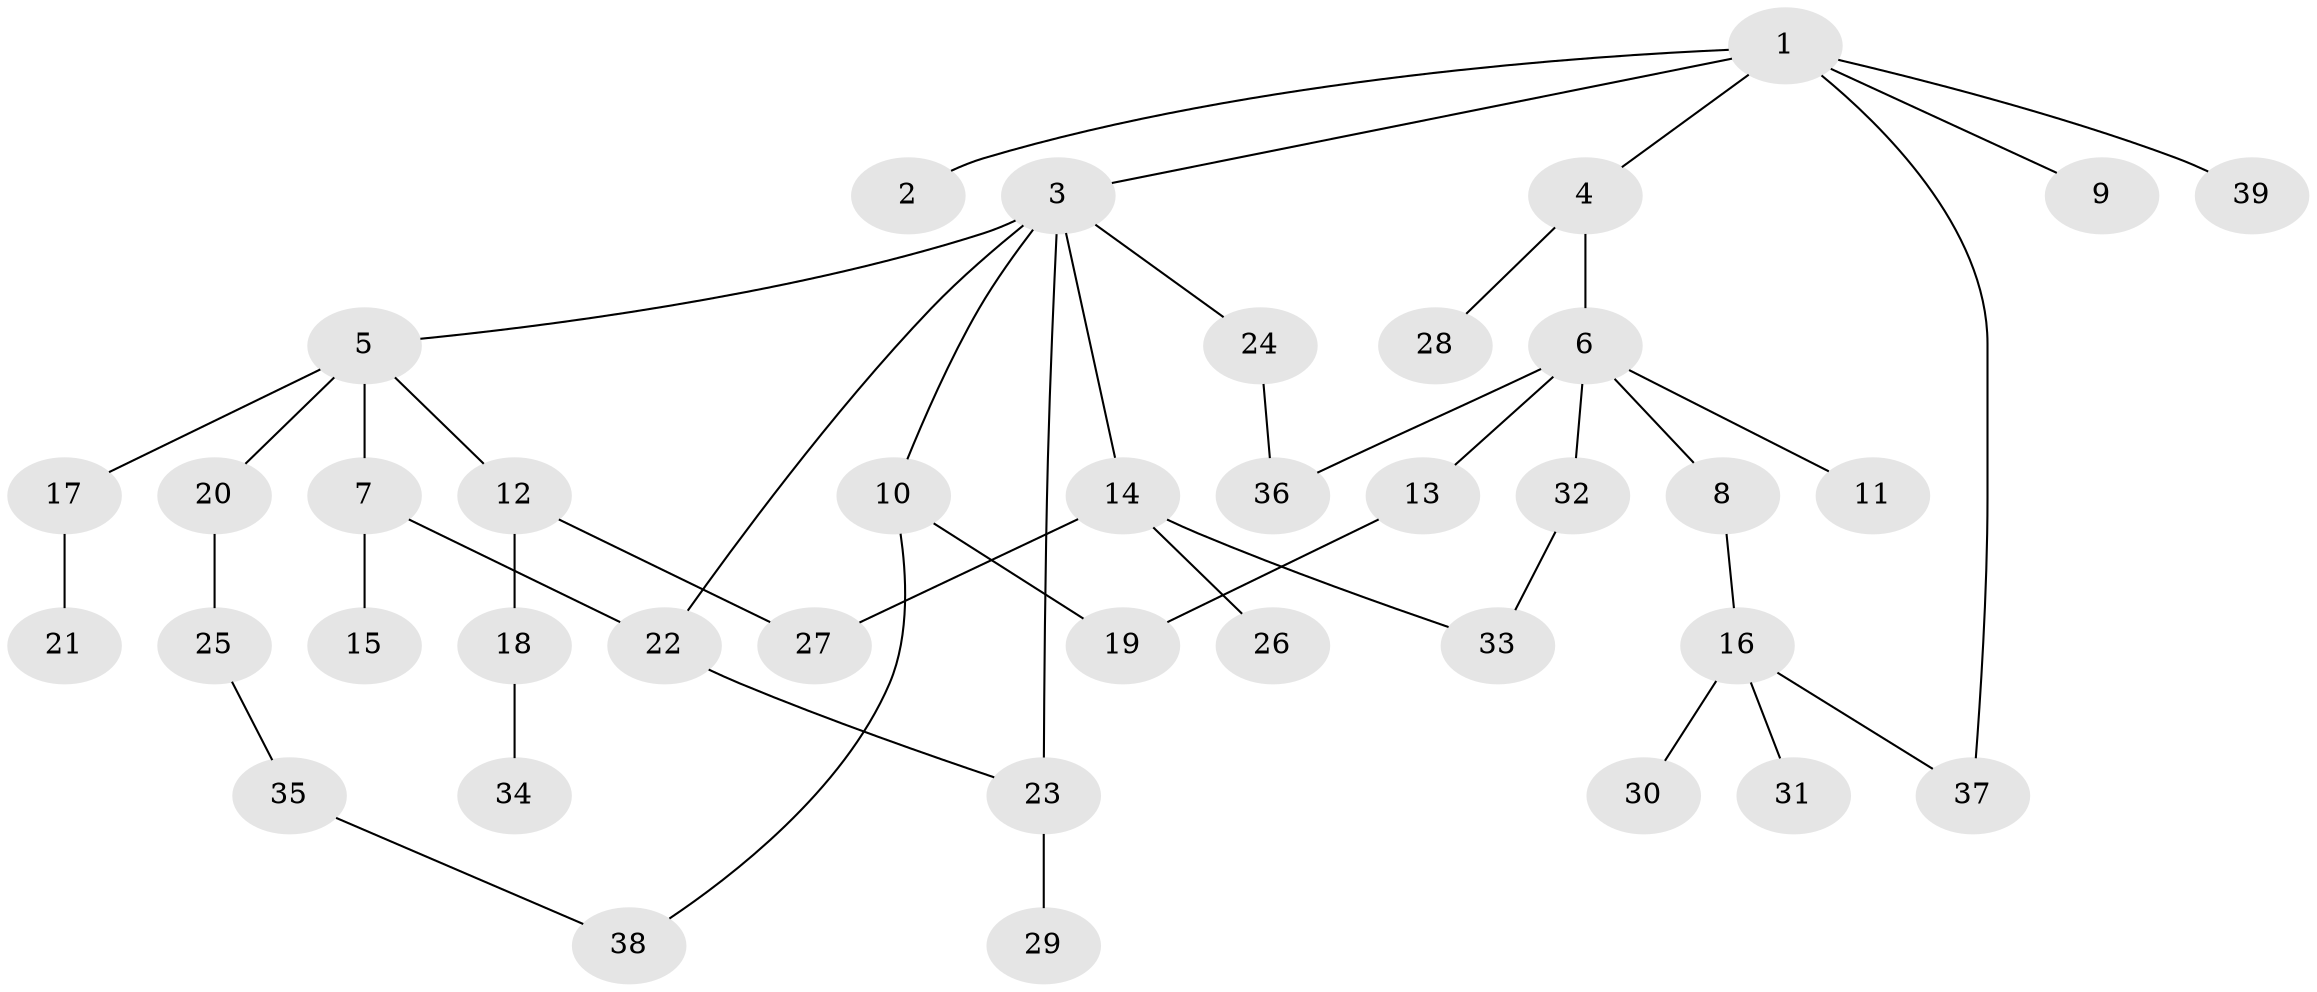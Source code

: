 // original degree distribution, {7: 0.02564102564102564, 2: 0.34615384615384615, 8: 0.01282051282051282, 4: 0.038461538461538464, 6: 0.01282051282051282, 3: 0.21794871794871795, 1: 0.34615384615384615}
// Generated by graph-tools (version 1.1) at 2025/34/03/09/25 02:34:28]
// undirected, 39 vertices, 46 edges
graph export_dot {
graph [start="1"]
  node [color=gray90,style=filled];
  1;
  2;
  3;
  4;
  5;
  6;
  7;
  8;
  9;
  10;
  11;
  12;
  13;
  14;
  15;
  16;
  17;
  18;
  19;
  20;
  21;
  22;
  23;
  24;
  25;
  26;
  27;
  28;
  29;
  30;
  31;
  32;
  33;
  34;
  35;
  36;
  37;
  38;
  39;
  1 -- 2 [weight=1.0];
  1 -- 3 [weight=1.0];
  1 -- 4 [weight=1.0];
  1 -- 9 [weight=1.0];
  1 -- 37 [weight=1.0];
  1 -- 39 [weight=1.0];
  3 -- 5 [weight=1.0];
  3 -- 10 [weight=1.0];
  3 -- 14 [weight=1.0];
  3 -- 22 [weight=1.0];
  3 -- 23 [weight=1.0];
  3 -- 24 [weight=1.0];
  4 -- 6 [weight=1.0];
  4 -- 28 [weight=1.0];
  5 -- 7 [weight=1.0];
  5 -- 12 [weight=1.0];
  5 -- 17 [weight=1.0];
  5 -- 20 [weight=1.0];
  6 -- 8 [weight=1.0];
  6 -- 11 [weight=1.0];
  6 -- 13 [weight=1.0];
  6 -- 32 [weight=1.0];
  6 -- 36 [weight=1.0];
  7 -- 15 [weight=2.0];
  7 -- 22 [weight=1.0];
  8 -- 16 [weight=1.0];
  10 -- 19 [weight=1.0];
  10 -- 38 [weight=1.0];
  12 -- 18 [weight=1.0];
  12 -- 27 [weight=1.0];
  13 -- 19 [weight=1.0];
  14 -- 26 [weight=1.0];
  14 -- 27 [weight=1.0];
  14 -- 33 [weight=1.0];
  16 -- 30 [weight=1.0];
  16 -- 31 [weight=1.0];
  16 -- 37 [weight=1.0];
  17 -- 21 [weight=1.0];
  18 -- 34 [weight=1.0];
  20 -- 25 [weight=1.0];
  22 -- 23 [weight=1.0];
  23 -- 29 [weight=1.0];
  24 -- 36 [weight=1.0];
  25 -- 35 [weight=1.0];
  32 -- 33 [weight=1.0];
  35 -- 38 [weight=1.0];
}

